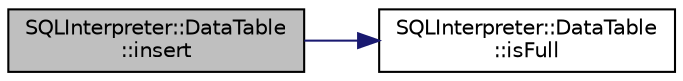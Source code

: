 digraph "SQLInterpreter::DataTable::insert"
{
 // LATEX_PDF_SIZE
  edge [fontname="Helvetica",fontsize="10",labelfontname="Helvetica",labelfontsize="10"];
  node [fontname="Helvetica",fontsize="10",shape=record];
  rankdir="LR";
  Node1 [label="SQLInterpreter::DataTable\l::insert",height=0.2,width=0.4,color="black", fillcolor="grey75", style="filled", fontcolor="black",tooltip=" "];
  Node1 -> Node2 [color="midnightblue",fontsize="10",style="solid",fontname="Helvetica"];
  Node2 [label="SQLInterpreter::DataTable\l::isFull",height=0.2,width=0.4,color="black", fillcolor="white", style="filled",URL="$d0/dfd/class_s_q_l_interpreter_1_1_data_table.html#a22ee4483d59efff691243e2db5947842",tooltip=" "];
}

